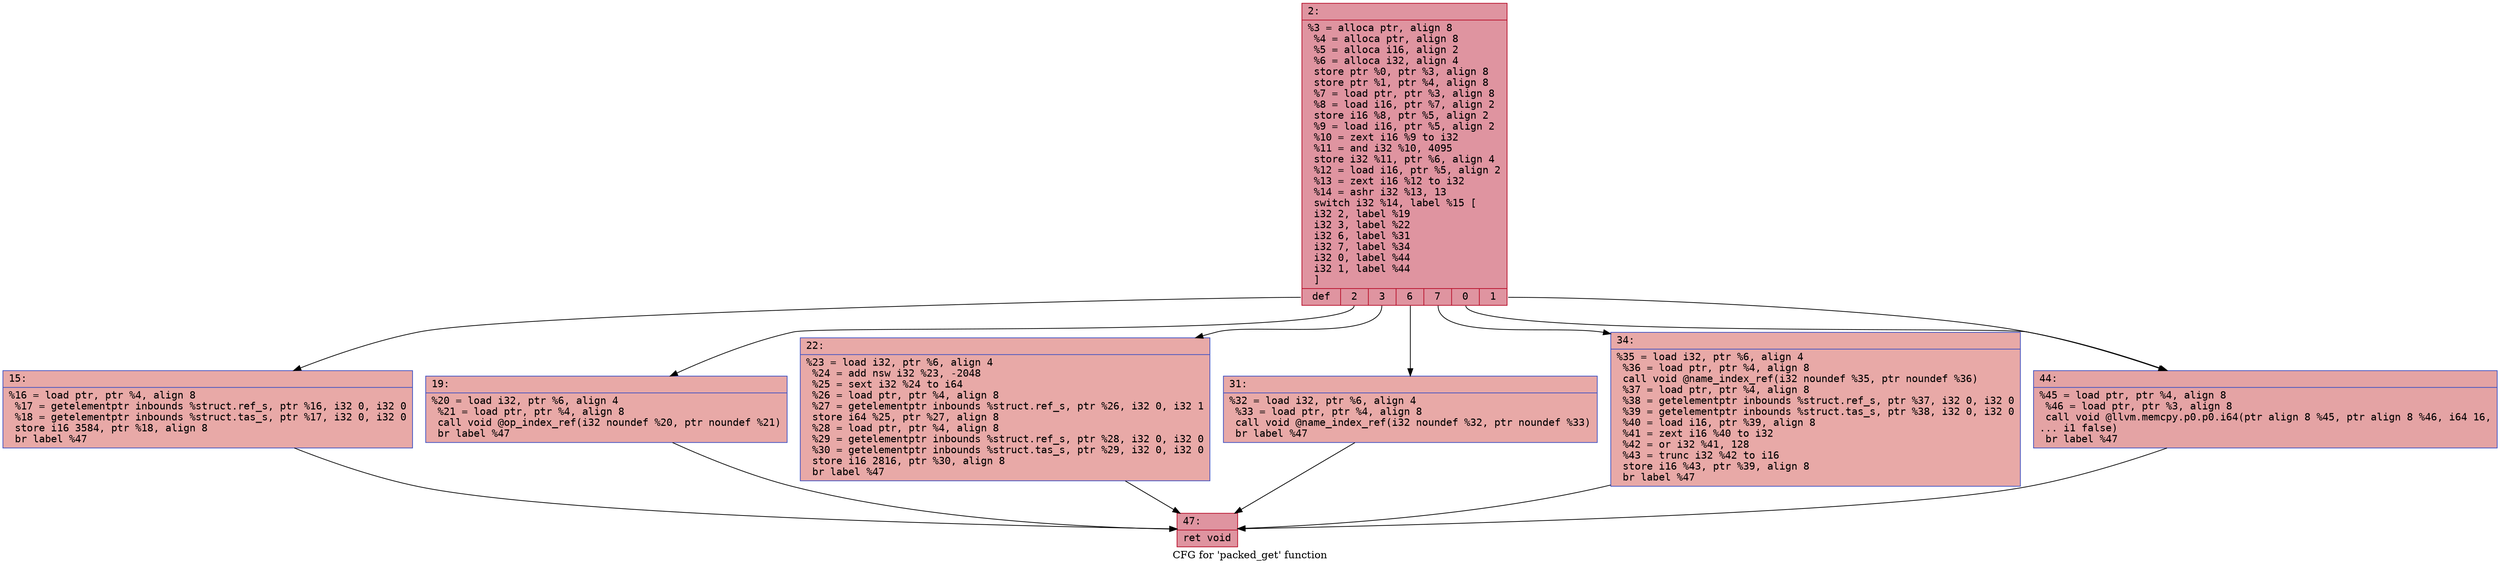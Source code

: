 digraph "CFG for 'packed_get' function" {
	label="CFG for 'packed_get' function";

	Node0x6000035963a0 [shape=record,color="#b70d28ff", style=filled, fillcolor="#b70d2870" fontname="Courier",label="{2:\l|  %3 = alloca ptr, align 8\l  %4 = alloca ptr, align 8\l  %5 = alloca i16, align 2\l  %6 = alloca i32, align 4\l  store ptr %0, ptr %3, align 8\l  store ptr %1, ptr %4, align 8\l  %7 = load ptr, ptr %3, align 8\l  %8 = load i16, ptr %7, align 2\l  store i16 %8, ptr %5, align 2\l  %9 = load i16, ptr %5, align 2\l  %10 = zext i16 %9 to i32\l  %11 = and i32 %10, 4095\l  store i32 %11, ptr %6, align 4\l  %12 = load i16, ptr %5, align 2\l  %13 = zext i16 %12 to i32\l  %14 = ashr i32 %13, 13\l  switch i32 %14, label %15 [\l    i32 2, label %19\l    i32 3, label %22\l    i32 6, label %31\l    i32 7, label %34\l    i32 0, label %44\l    i32 1, label %44\l  ]\l|{<s0>def|<s1>2|<s2>3|<s3>6|<s4>7|<s5>0|<s6>1}}"];
	Node0x6000035963a0:s0 -> Node0x6000035963f0[tooltip="2 -> 15\nProbability 14.29%" ];
	Node0x6000035963a0:s1 -> Node0x600003596440[tooltip="2 -> 19\nProbability 14.29%" ];
	Node0x6000035963a0:s2 -> Node0x600003596490[tooltip="2 -> 22\nProbability 14.29%" ];
	Node0x6000035963a0:s3 -> Node0x6000035964e0[tooltip="2 -> 31\nProbability 14.29%" ];
	Node0x6000035963a0:s4 -> Node0x600003596530[tooltip="2 -> 34\nProbability 14.29%" ];
	Node0x6000035963a0:s5 -> Node0x600003596580[tooltip="2 -> 44\nProbability 28.57%" ];
	Node0x6000035963a0:s6 -> Node0x600003596580[tooltip="2 -> 44\nProbability 28.57%" ];
	Node0x6000035963f0 [shape=record,color="#3d50c3ff", style=filled, fillcolor="#ca3b3770" fontname="Courier",label="{15:\l|  %16 = load ptr, ptr %4, align 8\l  %17 = getelementptr inbounds %struct.ref_s, ptr %16, i32 0, i32 0\l  %18 = getelementptr inbounds %struct.tas_s, ptr %17, i32 0, i32 0\l  store i16 3584, ptr %18, align 8\l  br label %47\l}"];
	Node0x6000035963f0 -> Node0x6000035965d0[tooltip="15 -> 47\nProbability 100.00%" ];
	Node0x600003596440 [shape=record,color="#3d50c3ff", style=filled, fillcolor="#ca3b3770" fontname="Courier",label="{19:\l|  %20 = load i32, ptr %6, align 4\l  %21 = load ptr, ptr %4, align 8\l  call void @op_index_ref(i32 noundef %20, ptr noundef %21)\l  br label %47\l}"];
	Node0x600003596440 -> Node0x6000035965d0[tooltip="19 -> 47\nProbability 100.00%" ];
	Node0x600003596490 [shape=record,color="#3d50c3ff", style=filled, fillcolor="#ca3b3770" fontname="Courier",label="{22:\l|  %23 = load i32, ptr %6, align 4\l  %24 = add nsw i32 %23, -2048\l  %25 = sext i32 %24 to i64\l  %26 = load ptr, ptr %4, align 8\l  %27 = getelementptr inbounds %struct.ref_s, ptr %26, i32 0, i32 1\l  store i64 %25, ptr %27, align 8\l  %28 = load ptr, ptr %4, align 8\l  %29 = getelementptr inbounds %struct.ref_s, ptr %28, i32 0, i32 0\l  %30 = getelementptr inbounds %struct.tas_s, ptr %29, i32 0, i32 0\l  store i16 2816, ptr %30, align 8\l  br label %47\l}"];
	Node0x600003596490 -> Node0x6000035965d0[tooltip="22 -> 47\nProbability 100.00%" ];
	Node0x6000035964e0 [shape=record,color="#3d50c3ff", style=filled, fillcolor="#ca3b3770" fontname="Courier",label="{31:\l|  %32 = load i32, ptr %6, align 4\l  %33 = load ptr, ptr %4, align 8\l  call void @name_index_ref(i32 noundef %32, ptr noundef %33)\l  br label %47\l}"];
	Node0x6000035964e0 -> Node0x6000035965d0[tooltip="31 -> 47\nProbability 100.00%" ];
	Node0x600003596530 [shape=record,color="#3d50c3ff", style=filled, fillcolor="#ca3b3770" fontname="Courier",label="{34:\l|  %35 = load i32, ptr %6, align 4\l  %36 = load ptr, ptr %4, align 8\l  call void @name_index_ref(i32 noundef %35, ptr noundef %36)\l  %37 = load ptr, ptr %4, align 8\l  %38 = getelementptr inbounds %struct.ref_s, ptr %37, i32 0, i32 0\l  %39 = getelementptr inbounds %struct.tas_s, ptr %38, i32 0, i32 0\l  %40 = load i16, ptr %39, align 8\l  %41 = zext i16 %40 to i32\l  %42 = or i32 %41, 128\l  %43 = trunc i32 %42 to i16\l  store i16 %43, ptr %39, align 8\l  br label %47\l}"];
	Node0x600003596530 -> Node0x6000035965d0[tooltip="34 -> 47\nProbability 100.00%" ];
	Node0x600003596580 [shape=record,color="#3d50c3ff", style=filled, fillcolor="#c32e3170" fontname="Courier",label="{44:\l|  %45 = load ptr, ptr %4, align 8\l  %46 = load ptr, ptr %3, align 8\l  call void @llvm.memcpy.p0.p0.i64(ptr align 8 %45, ptr align 8 %46, i64 16,\l... i1 false)\l  br label %47\l}"];
	Node0x600003596580 -> Node0x6000035965d0[tooltip="44 -> 47\nProbability 100.00%" ];
	Node0x6000035965d0 [shape=record,color="#b70d28ff", style=filled, fillcolor="#b70d2870" fontname="Courier",label="{47:\l|  ret void\l}"];
}
